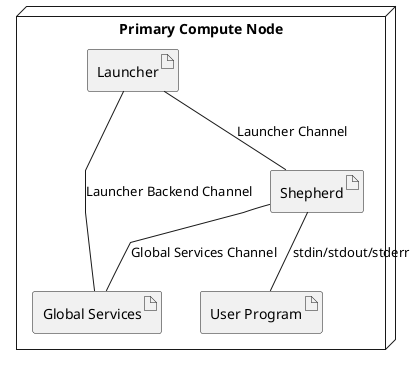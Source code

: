 @startuml

skinparam componentStyle uml2
skinparam shadowing false
skinparam monochrome true
skinparam linetype polyline


node "Primary Compute Node" {
    artifact "Launcher" as LA
    artifact "Global Services" as GS
    artifact "Shepherd" as SH
    ' artifact "Transport Service" as TS
    artifact "User Program" as UP
}

LA -- SH : Launcher Channel
LA -- GS:  Launcher Backend Channel
SH -- UP: stdin/stdout/stderr
SH -- GS: Global Services Channel


@enduml
